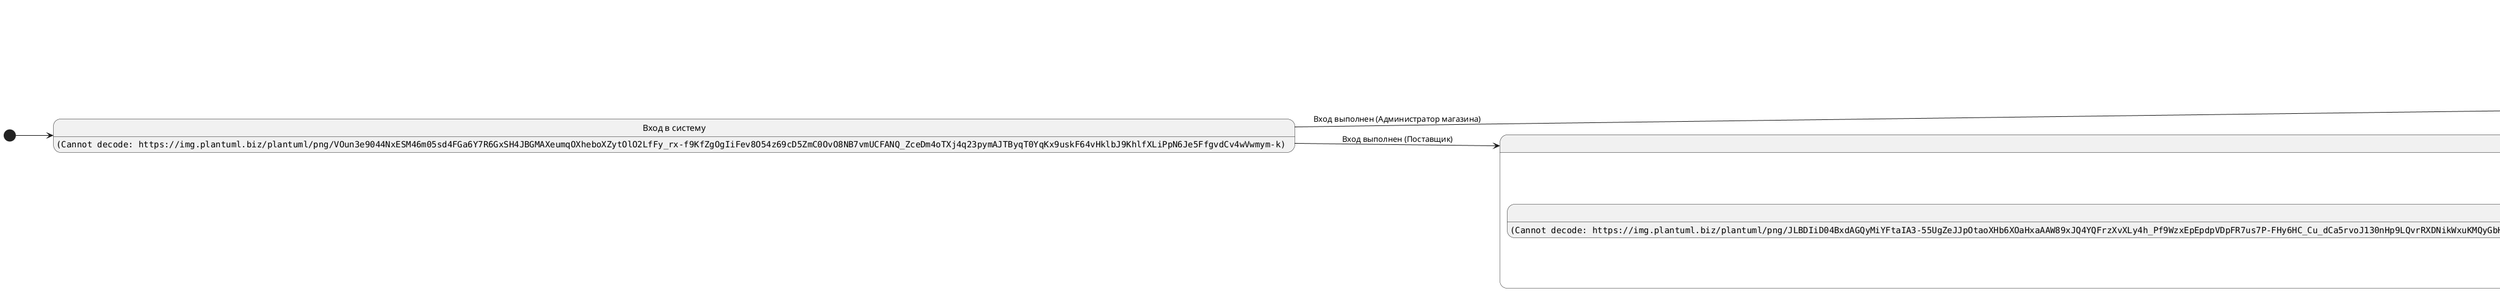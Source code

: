 @startuml states
left to right direction



[*] --> login

state login as "Вход в систему" {
  login : <img https://img.plantuml.biz/plantuml/png/VOun3e9044NxESM46m05sd4FGa6Y7R6GxSH4JBGMAXeumqOXheboXZytOlO2LfFy_rx-f9KfZgOgIiFev8O54z69cD5ZmC0OvO8NB7vmUCFANQ_ZceDm4oTXj4q23pymAJTByqT0YqKx9uskF64vHklbJ9KhlfXLiPpN6Je5FfgvdCv4wVwmym-k>
  
}


login --> admin : Вход выполнен (Администратор магазина)
login --> seller : Вход выполнен (Поставщик)


state admin as "Рабочий стол администратора магазина" {
  state admin_item_list as "Список товаров" {
    admin_item_list: <img https://img.plantuml.biz/plantuml/png/JL8xJiDG4EnpYfLeGV87EeGGXw11AK3G8Gf8Hv12KW0AA7nI8CHNGhGOWsN7nkOAirVW11o1sMSNVfRUsklTsTdPNJteRUxt3ZPtUu8N_23JOrJ8HOSqCI8TcEqSTeIdlkriu5h7c34g4sH8XMbCvNU2Rnrt-njuOgAXvVBtDBqmpoiZ2ptNeGww3kd8tSjRAxXZfI4Y54pw57mXQJuJpEhISowEeAvAX5ZF29TBt_aVw4cDBqfwayPxgGDZY5n7A6hN6n5BHFscQiKIcPwmdA76g5mnFDeZUCUdZdH0D4oRNamNQlBDp9H05MQo7eHhmXZFztspllSxB9trf8PxONSJb89Rb2OH0KhUfxmBon0yarPAfYLoHD88cJivAjAhfSsSjz39l71IXf9GgL8dEX4dbSsBhtU1ln3uZa4Gq0GDeILF6a9NRh3KmOJXHDYPausKo477rd5hMi9-8mOLreNDNN13olSBlbK9myNGJ5Cbz5gpRM_CbCrysEIi4JrlhPWW5Z8mOPq8EkhsRSNuxzGMB7NwnKQolJYTeyxgpjwsBUy_>
  }

  state admin_zayav_list as "Ваши заявки" {
    admin_zayav_list: <img https://img.plantuml.biz/plantuml/png/TLB1Ji905Bpp5Pju9osLcp7yX-60qPln8Dme2RGN3KQY8Uf18No15MqeXS8lpFi5lyJPjn08qMwoJRSpy-RDsrgprRXfDHjNBOC9riYaXnLoWnaI6M1gFqhjak5pXYUaqaKXiKHoBpqP68lCYOoGO47ibyG6tuIvWnJpkd9Fpa__bxU0zf5YnbXHrvAdSeSCUQZ7GrV2A7l60WaAQWrsEZaoux0JYwJ1M7gRan4-AKOS-H9ZoPKeqrgtRtL069V1Xsr2kc6bMlQgvOhdLIc3TwI6tYAicG3TQNC5TK93YEVzH8LnCezum_C1UxXh2mlwPJuQNsZyeEfNI7RSYNPJ6BmovSYbpVsM--90SlI74pzmJhP64kKdx7bXvsL3OXkKooZV3tr_N_15nLYI_vqWJuFWEF2tYXtTtRXqTxTYh3uvQZhEz4PCfS_8kpgbWXERC-tDbD9wICg8qALMoUnLEc0m_eUzoKfSto_VATKkho_iZVq5>
  }
  
    state select_count as "Выберите количество" {
    select_count: <img https://img.plantuml.biz/plantuml/png/SoWkIImgAKxCAL6uCEbYzuMD5xPURBYmusBJXQqA5tPTs7TXDv3J3XHi10fjkh2FgvfB0GZ0X8BIXKb0iQqNjk3HeAHG4trX2b1yuuKDG3vGuSMUMAvQBeVKl1IGjG00>
  }
  state correct_zayav as "Выбранная заявка" {
    correct_zayav: <img https://img.plantuml.biz/plantuml/png/LL71IiD04BtdAnRyWQGbDv5-XPVIGqLlui7crYqaZQ2YK15FWbu4howr8R5jqbzuyqU-dJsqtOKXcNdlpPlPmIGRtsQJyNLcy2bpx2I7mn8RL6ZHe3AeuMJ1r1fDD8qCpn2lg0XifPIvF4iX2uFr8T9XErBewSMP8Th9WvQrL1if3NReI9pxRlB8JgpGWhy6F_YbTAuAqnDguCFpAEs2A-jpBvAJJwQKs5ZV2jzgsuMVTtISev5xclMTbkXK4MzC5ZJCNCSnjiJLf7NuC-UzlatJf6UJE8aP0Y4eTLZv9Unftb8hJroIt6bgfH_Ua1GsIPA-xSKfPT98TJJCmbGQmpA_gElKAPUfwdvGoGrdgu_sFxB3erSAZ3r2oj51ZsWM3QvkBltZ_WC0>
  }

  admin_item_list-->admin_zayav_list
  admin_zayav_list-->admin_item_list

  admin_item_list-->select_count

  admin_zayav_list-->correct_zayav
  correct_zayav-->admin_zayav_list


 
}

state seller as "Рабочий стол поставщика" {

    
  state seller_item_list as "Список товаров" {
    seller_item_list: <img https://img.plantuml.biz/plantuml/png/JLBDIiD04BxdAGQyMiYFtaIA3-55UgZeJJpOtaoXHb6XOaHxaAAW89xJQ4YQFrzXvXLy4h_Pf9WzxEpEpdpVDpFR7us7P-FHy6HC_Cu_dCa5rvoJ130nHp9LQvrRXDNikWxuKMQyGbH6d75AI4CgxWcNCXlu243ohJwdE8J0oZaR6829sNSETtc1fu0ZBa3oHVpDINjDUDKmRf1l8b_XJbKGL-1BMk-3J5K2vtB9HUFwH6x5aT_Yrm3Bv0R0AYxcsi3wn7DJQbCeYYmHcIAnvXNjkzwUnjYEuwXrxD-WCjQcDftu3Jmfg2lK5L5RUcuggS7ND2CptaB2JK9l4_0aABAIK48oLMg7SLouJizr38NhmhWjuxPDQqR-05aXTnB8b20tWde00mnp87w2e9UUenYUj-MfQJ4ykzFqxWIVeRyqtO9CkTCvLdBLTYEIQxZlYMlY61HBUBNtsg6o-piIdVKSroNUupMKXiL6sNzeT_ZMnEeVdnxfl_i3>
  }

  state seller_add_form as "Добавление товара" {
    seller_add_form: <img https://img.plantuml.biz/plantuml/png/RL6xQiD04Epr5GVv0Fr0CFuFuKB6xeABM9qba4ucJc6m2Ib284MQrBBWi95Z-HTc_oYpal53pi7jShSpitDx_MaKFaVJy2ao-COHEybGep9YcKeKachsPfxXQgEk06zmh1qa5ojBoMHboC9HyPJuPRIIIjuH6iIDHDB4ns4F7vIO4voIKiWB-rEelcQvjlM3ehzGOAltE607PsBQKC-lt9PdNjy0pdwL_0EdzTZtEoosTVeItx_1h-dVKgMI7Fjxbfgxr3lSJzhV4xZWb3AYIjJ_A5Jtg9DEEw00xqHi-9fIARAycikWGRGXyVhZoKW_yGy0>
  }

  state seller_zayav_list as "Список заявок" {
    seller_zayav_list: <img https://img.plantuml.biz/plantuml/png/VPBDIiD058NtUOe1zs9_H1SYVG_feg8xSM6pwnJI5Fp1Ggku4gpq1MGQ34tJ9Bx2kM_acHj4it4M0pFtdk-UkNTwmt1m4mu7Lw71Kc9yIGI713kaA94XDTZ0oPnNER9W51YkCpmZPM8fKubb9XEP6-H6nPLCK72F9PAf8R6YrFa0ahwgJyvFgNToZwm9zy7HdW-_CRlm9He9reS-9Detj9V9BIghi2NMyk3J39rCAIpWL4YHmwPEMk2J9bAPQ9cMnGiFCUCxRuD-3LPySo5FVDQZtC7PrW6NfTUAIPM_OaB2z-LQhDjLLBk1igt3VqKqcxCtSrgEU3mwLaR7ObKJPERBi-ri3ytoKXjDSBjsy-e7H5p90bk31Oy5vvIPZfB6THTrhqVrheGKMx8o7LF20ckTS_c3-Urosl_32SP1x_Bwmd-FRm00>
  }
  state seller_zayav as "Выбранная заявка" {
    seller_zayav: <img https://img.plantuml.biz/plantuml/png/VPBDIiD058NtUOe1zs9_H1SYVG_feg8xSM6pwnJI5Fp1Ggku4gpq1MGQ34tJ9Bx2kM_acHj4it4M0pFtdk-UkNTwmt1m4mu7Lw71Kc9yIGI713kaA94XDTZ0oPnNER9W51YkCpmZPM8fKubb9XEP6-H6nPLCK72F9PAf8R6YrFa0ahwgJyvFgNToZwm9zy7HdW-_CRlm9He9reS-9Detj9V9BIghi2NMyk3J39rCAIpWL4YHmwPEMk2J9bAPQ9cMnGiFCUCxRuD-3LPySo5FVDQZtC7PrW6NfTUAIPM_OaB2z-LQhDjLLBk1igt3VqKqcxCtSrgEU3mwLaR7ObKJPERBi-ri3ytoKXjDSBjsy-e7H5p90bk31Oy5vvIPZfB6THTrhqVrheGKMx8o7LF20ckTS_c3-Urosl_32SP1x_Bwmd-FRm00>
  }
  state seller_accept_zayav as "Выбранная одобренная заявка" {
    seller_accept_zayav: <img https://img.plantuml.biz/plantuml/png/JLAzIWD14ExlAOPO2xaarudaAMmaHKGxiJ3fie7aJh0m41L141HihC-G8-ibjxx2p1lvpIn6hnXkPkVxcPtjZyR3w_5eU3acVfESlsN69QzuonKtxBaYtd0fIvHgziaa8Nod_CWL6Xif99U5p6L9N9E1WynvXvZBJ0e2Om2qr0DU3GnzT7RCptlEalW9P3bKj-n9aSJlKD_90mJkv1OjXmJ5W8QWAGvNKAcLWtezdBQ02Fp9tjo3JIsrJ6roe7glA6_KI1pAQUqU3dDajHIyTMRhmwOkO_9YYXwA5UXoe8CnmgzNUHiEWfWMt0tY5vrqkYxBqevBssaR8G8YK-2rtk4VJ2rXGjont5XfRJzgIEOkJTEkwxGpq6I9yLYOngainbtyNvlNVP0np6HXIoe7BlRKvg7vxTclLOh1F-PaclGlhixrHVm0>
  }

  state seller_change_item as "Окно изменения товара" {
    seller_change_item: <img https://img.plantuml.biz/plantuml/png/LL2xRi904EplAqwYZcGRYIf2_4UKWeXqY2AuuomP0w51YjD5aIYIWjf2d6mCT_c5sL_8bx1tM3osc3tDpiokhZUE-s_nk3-C9NxmXugciAWbPTosA2XrNKo4v3gZgoSMMrhmj81XKqOhYGebZj1CQ4z-F2jlI3m-ldJn1KDpDgQiA-ZTQIJixJ9zNjHowZM7buvtQT1IuRVnMkODurvYvq-k9VBe0P_HvK8NiF6752hi1C5_PkvcEQMyja9DCnnK44Rjk_4tfnyuUWbDKnPkOLKOY4OZBf1Sdo8HlTVHmFtb2G00>
  }
  seller_item_list-->seller_zayav_list
  seller_zayav_list-->seller_item_list
  
  seller_item_list-->seller_add_form
  seller_add_form-->seller_item_list

  seller_item_list-->seller_change_item
 

  seller_zayav_list-->seller_zayav
  seller_zayav-->seller_zayav_list

  seller_zayav-->seller_accept_zayav
  seller_accept_zayav-->seller_zayav_list

  
  




}



@enduml